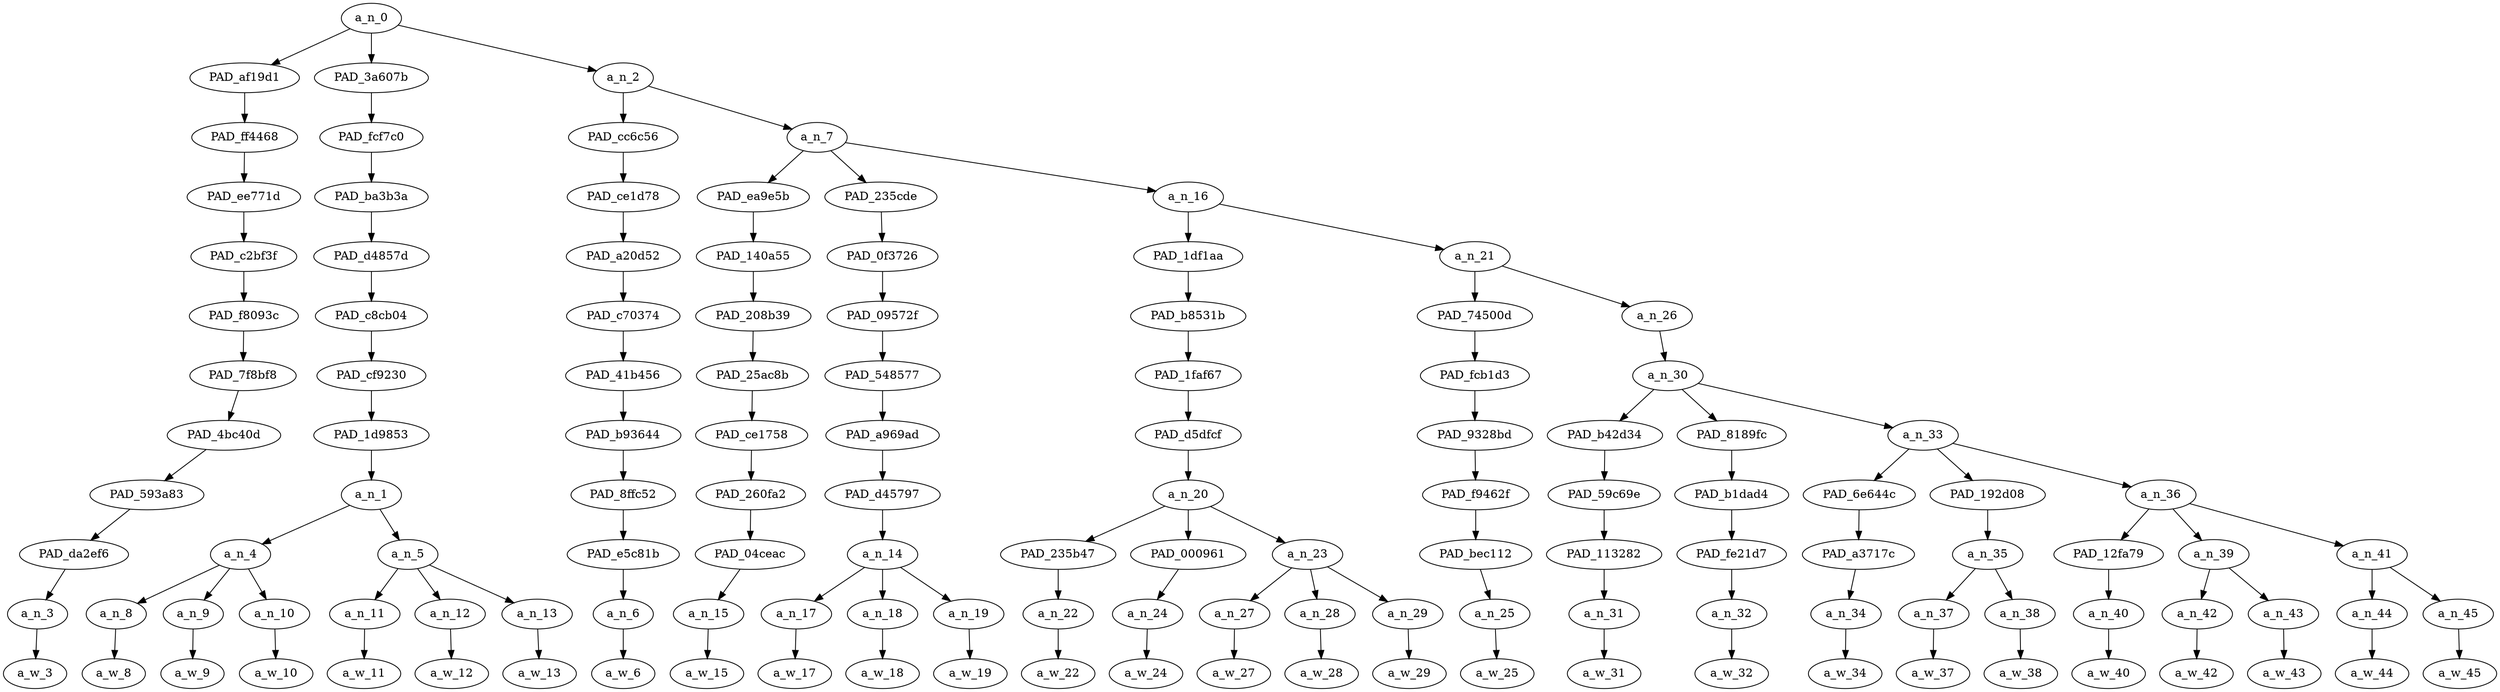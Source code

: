strict digraph "" {
	a_n_0	[div_dir=-1,
		index=0,
		level=11,
		pos="12.676697530864198,11!",
		text_span="[0, 1, 2, 3, 4, 5, 6, 7, 8, 9, 10, 11, 12, 13, 14, 15, 16, 17, 18, 19, 20, 21, 22, 23, 24, 25, 26, 27]",
		value=0.99999997];
	PAD_af19d1	[div_dir=1,
		index=2,
		level=10,
		pos="27.0,10!",
		text_span="[27]",
		value=0.03050987];
	a_n_0 -> PAD_af19d1;
	PAD_3a607b	[div_dir=1,
		index=0,
		level=10,
		pos="2.5,10!",
		text_span="[0, 1, 2, 3, 4, 5]",
		value=0.16934157];
	a_n_0 -> PAD_3a607b;
	a_n_2	[div_dir=-1,
		index=1,
		level=10,
		pos="8.530092592592592,10!",
		text_span="[6, 7, 8, 9, 10, 11, 12, 13, 14, 15, 16, 17, 18, 19, 20, 21, 22, 23, 24, 25, 26]",
		value=0.80012150];
	a_n_0 -> a_n_2;
	PAD_ff4468	[div_dir=1,
		index=3,
		level=9,
		pos="27.0,9!",
		text_span="[27]",
		value=0.03050987];
	PAD_af19d1 -> PAD_ff4468;
	PAD_ee771d	[div_dir=1,
		index=5,
		level=8,
		pos="27.0,8!",
		text_span="[27]",
		value=0.03050987];
	PAD_ff4468 -> PAD_ee771d;
	PAD_c2bf3f	[div_dir=1,
		index=6,
		level=7,
		pos="27.0,7!",
		text_span="[27]",
		value=0.03050987];
	PAD_ee771d -> PAD_c2bf3f;
	PAD_f8093c	[div_dir=1,
		index=7,
		level=6,
		pos="27.0,6!",
		text_span="[27]",
		value=0.03050987];
	PAD_c2bf3f -> PAD_f8093c;
	PAD_7f8bf8	[div_dir=1,
		index=7,
		level=5,
		pos="27.0,5!",
		text_span="[27]",
		value=0.03050987];
	PAD_f8093c -> PAD_7f8bf8;
	PAD_4bc40d	[div_dir=1,
		index=9,
		level=4,
		pos="27.0,4!",
		text_span="[27]",
		value=0.03050987];
	PAD_7f8bf8 -> PAD_4bc40d;
	PAD_593a83	[div_dir=1,
		index=11,
		level=3,
		pos="27.0,3!",
		text_span="[27]",
		value=0.03050987];
	PAD_4bc40d -> PAD_593a83;
	PAD_da2ef6	[div_dir=1,
		index=16,
		level=2,
		pos="27.0,2!",
		text_span="[27]",
		value=0.03050987];
	PAD_593a83 -> PAD_da2ef6;
	a_n_3	[div_dir=1,
		index=27,
		level=1,
		pos="27.0,1!",
		text_span="[27]",
		value=0.03050987];
	PAD_da2ef6 -> a_n_3;
	a_w_3	[div_dir=0,
		index=27,
		level=0,
		pos="27,0!",
		text_span="[27]",
		value=🙄];
	a_n_3 -> a_w_3;
	PAD_fcf7c0	[div_dir=1,
		index=0,
		level=9,
		pos="2.5,9!",
		text_span="[0, 1, 2, 3, 4, 5]",
		value=0.16934157];
	PAD_3a607b -> PAD_fcf7c0;
	PAD_ba3b3a	[div_dir=1,
		index=0,
		level=8,
		pos="2.5,8!",
		text_span="[0, 1, 2, 3, 4, 5]",
		value=0.16934157];
	PAD_fcf7c0 -> PAD_ba3b3a;
	PAD_d4857d	[div_dir=1,
		index=0,
		level=7,
		pos="2.5,7!",
		text_span="[0, 1, 2, 3, 4, 5]",
		value=0.16934157];
	PAD_ba3b3a -> PAD_d4857d;
	PAD_c8cb04	[div_dir=1,
		index=0,
		level=6,
		pos="2.5,6!",
		text_span="[0, 1, 2, 3, 4, 5]",
		value=0.16934157];
	PAD_d4857d -> PAD_c8cb04;
	PAD_cf9230	[div_dir=1,
		index=0,
		level=5,
		pos="2.5,5!",
		text_span="[0, 1, 2, 3, 4, 5]",
		value=0.16934157];
	PAD_c8cb04 -> PAD_cf9230;
	PAD_1d9853	[div_dir=1,
		index=0,
		level=4,
		pos="2.5,4!",
		text_span="[0, 1, 2, 3, 4, 5]",
		value=0.16934157];
	PAD_cf9230 -> PAD_1d9853;
	a_n_1	[div_dir=1,
		index=0,
		level=3,
		pos="2.5,3!",
		text_span="[0, 1, 2, 3, 4, 5]",
		value=0.16934157];
	PAD_1d9853 -> a_n_1;
	a_n_4	[div_dir=1,
		index=0,
		level=2,
		pos="1.0,2!",
		text_span="[0, 1, 2]",
		value=0.09958148];
	a_n_1 -> a_n_4;
	a_n_5	[div_dir=1,
		index=1,
		level=2,
		pos="4.0,2!",
		text_span="[3, 4, 5]",
		value=0.06971905];
	a_n_1 -> a_n_5;
	a_n_8	[div_dir=-1,
		index=0,
		level=1,
		pos="0.0,1!",
		text_span="[0]",
		value=0.03304513];
	a_n_4 -> a_n_8;
	a_n_9	[div_dir=-1,
		index=1,
		level=1,
		pos="1.0,1!",
		text_span="[1]",
		value=0.03562955];
	a_n_4 -> a_n_9;
	a_n_10	[div_dir=1,
		index=2,
		level=1,
		pos="2.0,1!",
		text_span="[2]",
		value=0.03089663];
	a_n_4 -> a_n_10;
	a_w_8	[div_dir=0,
		index=0,
		level=0,
		pos="0,0!",
		text_span="[0]",
		value="<user>"];
	a_n_8 -> a_w_8;
	a_w_9	[div_dir=0,
		index=1,
		level=0,
		pos="1,0!",
		text_span="[1]",
		value=software];
	a_n_9 -> a_w_9;
	a_w_10	[div_dir=0,
		index=2,
		level=0,
		pos="2,0!",
		text_span="[2]",
		value=engineering];
	a_n_10 -> a_w_10;
	a_n_11	[div_dir=-1,
		index=3,
		level=1,
		pos="3.0,1!",
		text_span="[3]",
		value=0.01615828];
	a_n_5 -> a_n_11;
	a_n_12	[div_dir=1,
		index=4,
		level=1,
		pos="4.0,1!",
		text_span="[4]",
		value=0.02584245];
	a_n_5 -> a_n_12;
	a_n_13	[div_dir=1,
		index=5,
		level=1,
		pos="5.0,1!",
		text_span="[5]",
		value=0.02767399];
	a_n_5 -> a_n_13;
	a_w_11	[div_dir=0,
		index=3,
		level=0,
		pos="3,0!",
		text_span="[3]",
		value=all];
	a_n_11 -> a_w_11;
	a_w_12	[div_dir=0,
		index=4,
		level=0,
		pos="4,0!",
		text_span="[4]",
		value=my];
	a_n_12 -> a_w_12;
	a_w_13	[div_dir=0,
		index=5,
		level=0,
		pos="5,0!",
		text_span="[5]",
		value=classes];
	a_n_13 -> a_w_13;
	PAD_cc6c56	[div_dir=1,
		index=1,
		level=9,
		pos="6.0,9!",
		text_span="[6]",
		value=0.01573424];
	a_n_2 -> PAD_cc6c56;
	a_n_7	[div_dir=-1,
		index=2,
		level=9,
		pos="11.060185185185185,9!",
		text_span="[7, 8, 9, 10, 11, 12, 13, 14, 15, 16, 17, 18, 19, 20, 21, 22, 23, 24, 25, 26]",
		value=0.78433827];
	a_n_2 -> a_n_7;
	PAD_ce1d78	[div_dir=1,
		index=1,
		level=8,
		pos="6.0,8!",
		text_span="[6]",
		value=0.01573424];
	PAD_cc6c56 -> PAD_ce1d78;
	PAD_a20d52	[div_dir=1,
		index=1,
		level=7,
		pos="6.0,7!",
		text_span="[6]",
		value=0.01573424];
	PAD_ce1d78 -> PAD_a20d52;
	PAD_c70374	[div_dir=1,
		index=1,
		level=6,
		pos="6.0,6!",
		text_span="[6]",
		value=0.01573424];
	PAD_a20d52 -> PAD_c70374;
	PAD_41b456	[div_dir=1,
		index=1,
		level=5,
		pos="6.0,5!",
		text_span="[6]",
		value=0.01573424];
	PAD_c70374 -> PAD_41b456;
	PAD_b93644	[div_dir=1,
		index=1,
		level=4,
		pos="6.0,4!",
		text_span="[6]",
		value=0.01573424];
	PAD_41b456 -> PAD_b93644;
	PAD_8ffc52	[div_dir=1,
		index=1,
		level=3,
		pos="6.0,3!",
		text_span="[6]",
		value=0.01573424];
	PAD_b93644 -> PAD_8ffc52;
	PAD_e5c81b	[div_dir=1,
		index=2,
		level=2,
		pos="6.0,2!",
		text_span="[6]",
		value=0.01573424];
	PAD_8ffc52 -> PAD_e5c81b;
	a_n_6	[div_dir=1,
		index=6,
		level=1,
		pos="6.0,1!",
		text_span="[6]",
		value=0.01573424];
	PAD_e5c81b -> a_n_6;
	a_w_6	[div_dir=0,
		index=6,
		level=0,
		pos="6,0!",
		text_span="[6]",
		value=are];
	a_n_6 -> a_w_6;
	PAD_ea9e5b	[div_dir=-1,
		index=3,
		level=8,
		pos="10.0,8!",
		text_span="[10]",
		value=0.01381101];
	a_n_7 -> PAD_ea9e5b;
	PAD_235cde	[div_dir=1,
		index=2,
		level=8,
		pos="8.0,8!",
		text_span="[7, 8, 9]",
		value=0.08447308];
	a_n_7 -> PAD_235cde;
	a_n_16	[div_dir=-1,
		index=4,
		level=8,
		pos="15.180555555555557,8!",
		text_span="[11, 12, 13, 14, 15, 16, 17, 18, 19, 20, 21, 22, 23, 24, 25, 26]",
		value=0.68599392];
	a_n_7 -> a_n_16;
	PAD_140a55	[div_dir=-1,
		index=3,
		level=7,
		pos="10.0,7!",
		text_span="[10]",
		value=0.01381101];
	PAD_ea9e5b -> PAD_140a55;
	PAD_208b39	[div_dir=-1,
		index=3,
		level=6,
		pos="10.0,6!",
		text_span="[10]",
		value=0.01381101];
	PAD_140a55 -> PAD_208b39;
	PAD_25ac8b	[div_dir=-1,
		index=3,
		level=5,
		pos="10.0,5!",
		text_span="[10]",
		value=0.01381101];
	PAD_208b39 -> PAD_25ac8b;
	PAD_ce1758	[div_dir=-1,
		index=3,
		level=4,
		pos="10.0,4!",
		text_span="[10]",
		value=0.01381101];
	PAD_25ac8b -> PAD_ce1758;
	PAD_260fa2	[div_dir=-1,
		index=3,
		level=3,
		pos="10.0,3!",
		text_span="[10]",
		value=0.01381101];
	PAD_ce1758 -> PAD_260fa2;
	PAD_04ceac	[div_dir=-1,
		index=4,
		level=2,
		pos="10.0,2!",
		text_span="[10]",
		value=0.01381101];
	PAD_260fa2 -> PAD_04ceac;
	a_n_15	[div_dir=-1,
		index=10,
		level=1,
		pos="10.0,1!",
		text_span="[10]",
		value=0.01381101];
	PAD_04ceac -> a_n_15;
	a_w_15	[div_dir=0,
		index=10,
		level=0,
		pos="10,0!",
		text_span="[10]",
		value=and];
	a_n_15 -> a_w_15;
	PAD_0f3726	[div_dir=1,
		index=2,
		level=7,
		pos="8.0,7!",
		text_span="[7, 8, 9]",
		value=0.08447308];
	PAD_235cde -> PAD_0f3726;
	PAD_09572f	[div_dir=1,
		index=2,
		level=6,
		pos="8.0,6!",
		text_span="[7, 8, 9]",
		value=0.08447308];
	PAD_0f3726 -> PAD_09572f;
	PAD_548577	[div_dir=1,
		index=2,
		level=5,
		pos="8.0,5!",
		text_span="[7, 8, 9]",
		value=0.08447308];
	PAD_09572f -> PAD_548577;
	PAD_a969ad	[div_dir=1,
		index=2,
		level=4,
		pos="8.0,4!",
		text_span="[7, 8, 9]",
		value=0.08447308];
	PAD_548577 -> PAD_a969ad;
	PAD_d45797	[div_dir=1,
		index=2,
		level=3,
		pos="8.0,3!",
		text_span="[7, 8, 9]",
		value=0.08447308];
	PAD_a969ad -> PAD_d45797;
	a_n_14	[div_dir=1,
		index=3,
		level=2,
		pos="8.0,2!",
		text_span="[7, 8, 9]",
		value=0.08447308];
	PAD_d45797 -> a_n_14;
	a_n_17	[div_dir=1,
		index=7,
		level=1,
		pos="7.0,1!",
		text_span="[7]",
		value=0.02108192];
	a_n_14 -> a_n_17;
	a_n_18	[div_dir=1,
		index=8,
		level=1,
		pos="8.0,1!",
		text_span="[8]",
		value=0.03220416];
	a_n_14 -> a_n_18;
	a_n_19	[div_dir=1,
		index=9,
		level=1,
		pos="9.0,1!",
		text_span="[9]",
		value=0.03111078];
	a_n_14 -> a_n_19;
	a_w_17	[div_dir=0,
		index=7,
		level=0,
		pos="7,0!",
		text_span="[7]",
		value="<percent>"];
	a_n_17 -> a_w_17;
	a_w_18	[div_dir=0,
		index=8,
		level=0,
		pos="8,0!",
		text_span="[8]",
		value=white];
	a_n_18 -> a_w_18;
	a_w_19	[div_dir=0,
		index=9,
		level=0,
		pos="9,0!",
		text_span="[9]",
		value=boys];
	a_n_19 -> a_w_19;
	PAD_1df1aa	[div_dir=1,
		index=4,
		level=7,
		pos="13.0,7!",
		text_span="[11, 12, 13, 14, 15]",
		value=0.10982862];
	a_n_16 -> PAD_1df1aa;
	a_n_21	[div_dir=-1,
		index=5,
		level=7,
		pos="17.361111111111114,7!",
		text_span="[16, 17, 18, 19, 20, 21, 22, 23, 24, 25, 26]",
		value=0.57607723];
	a_n_16 -> a_n_21;
	PAD_b8531b	[div_dir=1,
		index=4,
		level=6,
		pos="13.0,6!",
		text_span="[11, 12, 13, 14, 15]",
		value=0.10982862];
	PAD_1df1aa -> PAD_b8531b;
	PAD_1faf67	[div_dir=1,
		index=4,
		level=5,
		pos="13.0,5!",
		text_span="[11, 12, 13, 14, 15]",
		value=0.10982862];
	PAD_b8531b -> PAD_1faf67;
	PAD_d5dfcf	[div_dir=1,
		index=4,
		level=4,
		pos="13.0,4!",
		text_span="[11, 12, 13, 14, 15]",
		value=0.10982862];
	PAD_1faf67 -> PAD_d5dfcf;
	a_n_20	[div_dir=1,
		index=4,
		level=3,
		pos="13.0,3!",
		text_span="[11, 12, 13, 14, 15]",
		value=0.10982862];
	PAD_d5dfcf -> a_n_20;
	PAD_235b47	[div_dir=1,
		index=5,
		level=2,
		pos="11.0,2!",
		text_span="[11]",
		value=0.01345974];
	a_n_20 -> PAD_235b47;
	PAD_000961	[div_dir=1,
		index=7,
		level=2,
		pos="15.0,2!",
		text_span="[15]",
		value=0.04142795];
	a_n_20 -> PAD_000961;
	a_n_23	[div_dir=1,
		index=6,
		level=2,
		pos="13.0,2!",
		text_span="[12, 13, 14]",
		value=0.05484992];
	a_n_20 -> a_n_23;
	a_n_22	[div_dir=1,
		index=11,
		level=1,
		pos="11.0,1!",
		text_span="[11]",
		value=0.01345974];
	PAD_235b47 -> a_n_22;
	a_w_22	[div_dir=0,
		index=11,
		level=0,
		pos="11,0!",
		text_span="[11]",
		value=the];
	a_n_22 -> a_w_22;
	a_n_24	[div_dir=1,
		index=15,
		level=1,
		pos="15.0,1!",
		text_span="[15]",
		value=0.04142795];
	PAD_000961 -> a_n_24;
	a_w_24	[div_dir=0,
		index=15,
		level=0,
		pos="15,0!",
		text_span="[15]",
		value=ppl];
	a_n_24 -> a_w_24;
	a_n_27	[div_dir=1,
		index=12,
		level=1,
		pos="12.0,1!",
		text_span="[12]",
		value=0.02235376];
	a_n_23 -> a_n_27;
	a_n_28	[div_dir=-1,
		index=13,
		level=1,
		pos="13.0,1!",
		text_span="[13]",
		value=0.01273079];
	a_n_23 -> a_n_28;
	a_n_29	[div_dir=1,
		index=14,
		level=1,
		pos="14.0,1!",
		text_span="[14]",
		value=0.01973837];
	a_n_23 -> a_n_29;
	a_w_27	[div_dir=0,
		index=12,
		level=0,
		pos="12,0!",
		text_span="[12]",
		value="<number>"];
	a_n_27 -> a_w_27;
	a_w_28	[div_dir=0,
		index=13,
		level=0,
		pos="13,0!",
		text_span="[13]",
		value=or];
	a_n_28 -> a_w_28;
	a_w_29	[div_dir=0,
		index=14,
		level=0,
		pos="14,0!",
		text_span="[14]",
		value="<number>1"];
	a_n_29 -> a_w_29;
	PAD_74500d	[div_dir=-1,
		index=5,
		level=6,
		pos="16.0,6!",
		text_span="[16]",
		value=0.01562307];
	a_n_21 -> PAD_74500d;
	a_n_26	[div_dir=-1,
		index=6,
		level=6,
		pos="18.722222222222225,6!",
		text_span="[17, 18, 19, 20, 21, 22, 23, 24, 25, 26]",
		value=0.56030571];
	a_n_21 -> a_n_26;
	PAD_fcb1d3	[div_dir=-1,
		index=5,
		level=5,
		pos="16.0,5!",
		text_span="[16]",
		value=0.01562307];
	PAD_74500d -> PAD_fcb1d3;
	PAD_9328bd	[div_dir=-1,
		index=5,
		level=4,
		pos="16.0,4!",
		text_span="[16]",
		value=0.01562307];
	PAD_fcb1d3 -> PAD_9328bd;
	PAD_f9462f	[div_dir=-1,
		index=5,
		level=3,
		pos="16.0,3!",
		text_span="[16]",
		value=0.01562307];
	PAD_9328bd -> PAD_f9462f;
	PAD_bec112	[div_dir=-1,
		index=8,
		level=2,
		pos="16.0,2!",
		text_span="[16]",
		value=0.01562307];
	PAD_f9462f -> PAD_bec112;
	a_n_25	[div_dir=-1,
		index=16,
		level=1,
		pos="16.0,1!",
		text_span="[16]",
		value=0.01562307];
	PAD_bec112 -> a_n_25;
	a_w_25	[div_dir=0,
		index=16,
		level=0,
		pos="16,0!",
		text_span="[16]",
		value=who];
	a_n_25 -> a_w_25;
	a_n_30	[div_dir=-1,
		index=6,
		level=5,
		pos="18.722222222222225,5!",
		text_span="[17, 18, 19, 20, 21, 22, 23, 24, 25, 26]",
		value=0.56016292];
	a_n_26 -> a_n_30;
	PAD_b42d34	[div_dir=1,
		index=6,
		level=4,
		pos="17.0,4!",
		text_span="[17]",
		value=0.01076390];
	a_n_30 -> PAD_b42d34;
	PAD_8189fc	[div_dir=1,
		index=7,
		level=4,
		pos="18.0,4!",
		text_span="[18]",
		value=0.01306256];
	a_n_30 -> PAD_8189fc;
	a_n_33	[div_dir=-1,
		index=8,
		level=4,
		pos="21.166666666666668,4!",
		text_span="[19, 20, 21, 22, 23, 24, 25, 26]",
		value=0.53619367];
	a_n_30 -> a_n_33;
	PAD_59c69e	[div_dir=1,
		index=6,
		level=3,
		pos="17.0,3!",
		text_span="[17]",
		value=0.01076390];
	PAD_b42d34 -> PAD_59c69e;
	PAD_113282	[div_dir=1,
		index=9,
		level=2,
		pos="17.0,2!",
		text_span="[17]",
		value=0.01076390];
	PAD_59c69e -> PAD_113282;
	a_n_31	[div_dir=1,
		index=17,
		level=1,
		pos="17.0,1!",
		text_span="[17]",
		value=0.01076390];
	PAD_113282 -> a_n_31;
	a_w_31	[div_dir=0,
		index=17,
		level=0,
		pos="17,0!",
		text_span="[17]",
		value=are1];
	a_n_31 -> a_w_31;
	PAD_b1dad4	[div_dir=1,
		index=7,
		level=3,
		pos="18.0,3!",
		text_span="[18]",
		value=0.01306256];
	PAD_8189fc -> PAD_b1dad4;
	PAD_fe21d7	[div_dir=1,
		index=10,
		level=2,
		pos="18.0,2!",
		text_span="[18]",
		value=0.01306256];
	PAD_b1dad4 -> PAD_fe21d7;
	a_n_32	[div_dir=1,
		index=18,
		level=1,
		pos="18.0,1!",
		text_span="[18]",
		value=0.01306256];
	PAD_fe21d7 -> a_n_32;
	a_w_32	[div_dir=0,
		index=18,
		level=0,
		pos="18,0!",
		text_span="[18]",
		value=not];
	a_n_32 -> a_w_32;
	PAD_6e644c	[div_dir=1,
		index=8,
		level=3,
		pos="19.0,3!",
		text_span="[19]",
		value=0.01302701];
	a_n_33 -> PAD_6e644c;
	PAD_192d08	[div_dir=-1,
		index=9,
		level=3,
		pos="20.5,3!",
		text_span="[20, 21]",
		value=0.03569538];
	a_n_33 -> PAD_192d08;
	a_n_36	[div_dir=-1,
		index=10,
		level=3,
		pos="24.0,3!",
		text_span="[22, 23, 24, 25, 26]",
		value=0.48729217];
	a_n_33 -> a_n_36;
	PAD_a3717c	[div_dir=1,
		index=11,
		level=2,
		pos="19.0,2!",
		text_span="[19]",
		value=0.01302701];
	PAD_6e644c -> PAD_a3717c;
	a_n_34	[div_dir=1,
		index=19,
		level=1,
		pos="19.0,1!",
		text_span="[19]",
		value=0.01302701];
	PAD_a3717c -> a_n_34;
	a_w_34	[div_dir=0,
		index=19,
		level=0,
		pos="19,0!",
		text_span="[19]",
		value=are2];
	a_n_34 -> a_w_34;
	a_n_35	[div_dir=-1,
		index=12,
		level=2,
		pos="20.5,2!",
		text_span="[20, 21]",
		value=0.03569538];
	PAD_192d08 -> a_n_35;
	a_n_37	[div_dir=1,
		index=20,
		level=1,
		pos="20.0,1!",
		text_span="[20]",
		value=0.01277513];
	a_n_35 -> a_n_37;
	a_n_38	[div_dir=-1,
		index=21,
		level=1,
		pos="21.0,1!",
		text_span="[21]",
		value=0.02290885];
	a_n_35 -> a_n_38;
	a_w_37	[div_dir=0,
		index=20,
		level=0,
		pos="20,0!",
		text_span="[20]",
		value=only];
	a_n_37 -> a_w_37;
	a_w_38	[div_dir=0,
		index=21,
		level=0,
		pos="21,0!",
		text_span="[21]",
		value=ever];
	a_n_38 -> a_w_38;
	PAD_12fa79	[div_dir=-1,
		index=14,
		level=2,
		pos="24.0,2!",
		text_span="[24]",
		value=0.03188193];
	a_n_36 -> PAD_12fa79;
	a_n_39	[div_dir=1,
		index=13,
		level=2,
		pos="22.5,2!",
		text_span="[22, 23]",
		value=0.09417332];
	a_n_36 -> a_n_39;
	a_n_41	[div_dir=-1,
		index=15,
		level=2,
		pos="25.5,2!",
		text_span="[25, 26]",
		value=0.36101552];
	a_n_36 -> a_n_41;
	a_n_40	[div_dir=-1,
		index=24,
		level=1,
		pos="24.0,1!",
		text_span="[24]",
		value=0.03188193];
	PAD_12fa79 -> a_n_40;
	a_w_40	[div_dir=0,
		index=24,
		level=0,
		pos="24,0!",
		text_span="[24]",
		value=or1];
	a_n_40 -> a_w_40;
	a_n_42	[div_dir=1,
		index=22,
		level=1,
		pos="22.0,1!",
		text_span="[22]",
		value=0.04651264];
	a_n_39 -> a_n_42;
	a_n_43	[div_dir=1,
		index=23,
		level=1,
		pos="23.0,1!",
		text_span="[23]",
		value=0.04757478];
	a_n_39 -> a_n_43;
	a_w_42	[div_dir=0,
		index=22,
		level=0,
		pos="22,0!",
		text_span="[22]",
		value=nb];
	a_n_42 -> a_w_42;
	a_w_43	[div_dir=0,
		index=23,
		level=0,
		pos="23,0!",
		text_span="[23]",
		value=girls];
	a_n_43 -> a_w_43;
	a_n_44	[div_dir=-1,
		index=25,
		level=1,
		pos="25.0,1!",
		text_span="[25]",
		value=0.28611200];
	a_n_41 -> a_n_44;
	a_n_45	[div_dir=-1,
		index=26,
		level=1,
		pos="26.0,1!",
		text_span="[26]",
		value=0.07454073];
	a_n_41 -> a_n_45;
	a_w_44	[div_dir=0,
		index=25,
		level=0,
		pos="25,0!",
		text_span="[25]",
		value=coony];
	a_n_44 -> a_w_44;
	a_w_45	[div_dir=0,
		index=26,
		level=0,
		pos="26,0!",
		text_span="[26]",
		value=bm];
	a_n_45 -> a_w_45;
}
